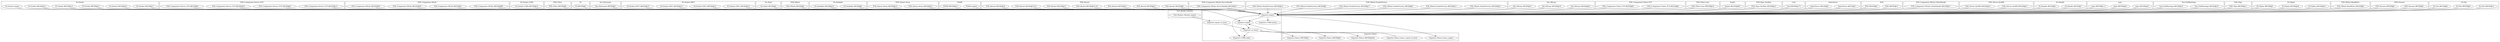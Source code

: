 digraph {
graph [overlap=false]
subgraph cluster_IO_File {
	label="IO::File";
	"IO::File::BEGIN@9";
	"IO::File::BEGIN@8";
	"IO::File::BEGIN@11";
}
subgraph cluster_POE_Component_Server_TCP {
	label="POE::Component::Server::TCP";
	"POE::Component::Server::TCP::BEGIN@10";
	"POE::Component::Server::TCP::BEGIN@9";
	"POE::Component::Server::TCP::BEGIN@12";
	"POE::Component::Server::TCP::BEGIN@8";
}
subgraph cluster_POE_Component_SSLify {
	label="POE::Component::SSLify";
	"POE::Component::SSLify::BEGIN@91";
	"POE::Component::SSLify::BEGIN@95";
	"POE::Component::SSLify::BEGIN@98";
	"POE::Component::SSLify::BEGIN@1";
}
subgraph cluster_Test_Builder_Module {
	label="Test::Builder::Module";
	"Test::Builder::Module::import";
}
subgraph cluster_IO_Socket_UNIX {
	label="IO::Socket::UNIX";
	"IO::Socket::UNIX::BEGIN@12";
}
subgraph cluster_Exporter {
	label="Exporter";
	"Exporter::import";
	"Exporter::as_heavy";
	"Exporter::export";
	"Exporter::CORE:match";
	"Exporter::export_to_level";
	"Exporter::CORE:subst";
}
subgraph cluster_POE_Filter {
	label="POE::Filter";
	"POE::Filter::BEGIN@8";
}
subgraph cluster_IO {
	label="IO";
	"IO::BEGIN@6";
}
subgraph cluster_Sys_Hostname {
	label="Sys::Hostname";
	"Sys::Hostname::BEGIN@5";
}
subgraph cluster_IO_Socket_INET {
	label="IO::Socket::INET";
	"IO::Socket::INET::BEGIN@13";
	"IO::Socket::INET::BEGIN@15";
	"IO::Socket::INET::BEGIN@14";
	"IO::Socket::INET::BEGIN@12";
}
subgraph cluster_Tie_Hash {
	label="Tie::Hash";
	"Tie::Hash::BEGIN@5";
}
subgraph cluster_POE_Wheel {
	label="POE::Wheel";
	"POE::Wheel::BEGIN@8";
}
subgraph cluster_IO_Socket {
	label="IO::Socket";
	"IO::Socket::BEGIN@11";
	"IO::Socket::BEGIN@13";
	"IO::Socket::import";
	"IO::Socket::BEGIN@12";
	"IO::Socket::BEGIN@17";
	"IO::Socket::BEGIN@16";
}
subgraph cluster_IO_Seekable {
	label="IO::Seekable";
	"IO::Seekable::BEGIN@6";
	"IO::Seekable::BEGIN@12";
}
subgraph cluster_Exporter_Heavy {
	label="Exporter::Heavy";
	"Exporter::Heavy::heavy_export_to_level";
	"Exporter::Heavy::BEGIN@3";
	"Exporter::Heavy::BEGIN@202";
	"Exporter::Heavy::BEGIN@4";
	"Exporter::Heavy::heavy_export";
}
subgraph cluster_POE_Queue_Array {
	label="POE::Queue::Array";
	"POE::Queue::Array::BEGIN@11";
	"POE::Queue::Array::BEGIN@12";
}
subgraph cluster_POSIX {
	label="POSIX";
	"POSIX::import";
	"POSIX::BEGIN@11";
}
subgraph cluster_POE_Kernel {
	label="POE::Kernel";
	"POE::Kernel::BEGIN@8";
	"POE::Kernel::BEGIN@12";
	"POE::Kernel::BEGIN@11";
	"POE::Kernel::BEGIN@14.19";
	"POE::Kernel::BEGIN@13";
	"POE::Kernel::BEGIN@16.21";
	"POE::Kernel::BEGIN@24";
}
subgraph cluster_POE_Component_SSLify_ServerHandle {
	label="POE::Component::SSLify::ServerHandle";
	"POE::Component::SSLify::ServerHandle::BEGIN@17";
}
subgraph cluster_POE_Wheel_SocketFactory {
	label="POE::Wheel::SocketFactory";
	"POE::Wheel::SocketFactory::BEGIN@8";
	"POE::Wheel::SocketFactory::BEGIN@12";
	"POE::Wheel::SocketFactory::BEGIN@53";
	"POE::Wheel::SocketFactory::BEGIN@11";
	"POE::Wheel::SocketFactory::BEGIN@9";
	"POE::Wheel::SocketFactory::BEGIN@17";
}
subgraph cluster_Net_SSLeay {
	label="Net::SSLeay";
	"Net::SSLeay::BEGIN@19";
	"Net::SSLeay::BEGIN@17";
	"Net::SSLeay::BEGIN@20";
}
subgraph cluster_POE_Component_Client_TCP {
	label="POE::Component::Client::TCP";
	"POE::Component::Client::TCP::BEGIN@8";
	"POE::Component::Client::TCP::BEGIN@9";
}
subgraph cluster_POE_Filter_Line {
	label="POE::Filter::Line";
	"POE::Filter::Line::BEGIN@10";
}
subgraph cluster_Socket {
	label="Socket";
	"Socket::BEGIN@687";
}
subgraph cluster_POE_Pipe_OneWay {
	label="POE::Pipe::OneWay";
	"POE::Pipe::OneWay::BEGIN@13";
}
subgraph cluster_Cwd {
	label="Cwd";
	"Cwd::BEGIN@171";
}
subgraph cluster_SelectSaver {
	label="SelectSaver";
	"SelectSaver::BEGIN@7";
	"SelectSaver::BEGIN@6";
}
subgraph cluster_POE {
	label="POE";
	"POE::BEGIN@11";
	"POE::BEGIN@6";
}
subgraph cluster_POE_Component_SSLify_ClientHandle {
	label="POE::Component::SSLify::ClientHandle";
	"POE::Component::SSLify::ClientHandle::BEGIN@17";
}
subgraph cluster_POE_Driver_SysRW {
	label="POE::Driver::SysRW";
	"POE::Driver::SysRW::BEGIN@12";
	"POE::Driver::SysRW::BEGIN@13";
}
subgraph cluster_IO_Handle {
	label="IO::Handle";
	"IO::Handle::BEGIN@7";
	"IO::Handle::BEGIN@6";
}
subgraph cluster_main {
	label="main";
	"main::BEGIN@41";
	"main::BEGIN@1.3";
	"main::BEGIN@22";
}
subgraph cluster_Test_FailWarnings {
	label="Test::FailWarnings";
	"Test::FailWarnings::BEGIN@10";
	"Test::FailWarnings::BEGIN@12";
}
subgraph cluster_POE_Pipe {
	label="POE::Pipe";
	"POE::Pipe::BEGIN@11";
}
subgraph cluster_IO_Pipely {
	label="IO::Pipely";
	"IO::Pipely::BEGIN@24";
	"IO::Pipely::BEGIN@9";
	"IO::Pipely::BEGIN@23";
}
subgraph cluster_POE_Wheel_ReadWrite {
	label="POE::Wheel::ReadWrite";
	"POE::Wheel::ReadWrite::BEGIN@8";
}
subgraph cluster_POE_Session {
	label="POE::Session";
	"POE::Session::BEGIN@9";
	"POE::Session::BEGIN@8";
}
"IO::File::BEGIN@9" -> "Exporter::import";
"IO::File::BEGIN@11" -> "Exporter::import";
"POE::Component::Server::TCP::BEGIN@10" -> "Exporter::import";
"main::BEGIN@22" -> "Exporter::import";
"POE::Component::Server::TCP::BEGIN@12" -> "Exporter::import";
"POE::Kernel::BEGIN@16.21" -> "Exporter::import";
"Tie::Hash::BEGIN@5" -> "Exporter::import";
"IO::Socket::INET::BEGIN@15" -> "Exporter::import";
"POE::Component::SSLify::BEGIN@91" -> "Exporter::import";
"POE::Component::Server::TCP::BEGIN@9" -> "Exporter::import";
"POE::Queue::Array::BEGIN@12" -> "Exporter::import";
"IO::Socket::BEGIN@17" -> "Exporter::import";
"POE::Component::SSLify::ClientHandle::BEGIN@17" -> "Exporter::import";
"POE::Wheel::SocketFactory::BEGIN@11" -> "Exporter::import";
"IO::File::BEGIN@8" -> "Exporter::import";
"main::BEGIN@41" -> "Exporter::import";
"POE::Driver::SysRW::BEGIN@12" -> "Exporter::import";
"Cwd::BEGIN@171" -> "Exporter::import";
"POE::Session::BEGIN@8" -> "Exporter::import";
"POE::Kernel::BEGIN@8" -> "Exporter::import";
"IO::Socket::BEGIN@12" -> "Exporter::import";
"POE::BEGIN@6" -> "Exporter::import";
"Net::SSLeay::BEGIN@20" -> "Exporter::import";
"POE::Kernel::BEGIN@13" -> "Exporter::import";
"POE::Kernel::BEGIN@24" -> "Exporter::import";
"IO::Pipely::BEGIN@23" -> "Exporter::import";
"IO::Socket::BEGIN@11" -> "Exporter::import";
"POE::Wheel::SocketFactory::BEGIN@17" -> "Exporter::import";
"POE::Queue::Array::BEGIN@11" -> "Exporter::import";
"IO::Socket::UNIX::BEGIN@12" -> "Exporter::import";
"IO::Handle::BEGIN@6" -> "Exporter::import";
"Sys::Hostname::BEGIN@5" -> "Exporter::import";
"POE::Component::SSLify::BEGIN@1" -> "Exporter::import";
"IO::Pipely::BEGIN@24" -> "Exporter::import";
"SelectSaver::BEGIN@7" -> "Exporter::import";
"Test::FailWarnings::BEGIN@10" -> "Exporter::import";
"POE::Component::SSLify::ServerHandle::BEGIN@17" -> "Exporter::import";
"IO::Socket::INET::BEGIN@14" -> "Exporter::import";
"IO::Socket::INET::BEGIN@13" -> "Exporter::import";
"POSIX::BEGIN@11" -> "Exporter::import";
"POE::Wheel::ReadWrite::BEGIN@8" -> "Exporter::import";
"IO::Handle::BEGIN@7" -> "Exporter::import";
"POE::Component::Client::TCP::BEGIN@8" -> "Exporter::import";
"POE::Wheel::SocketFactory::BEGIN@12" -> "Exporter::import";
"POSIX::import" -> "Exporter::import";
"main::BEGIN@1.3" -> "Exporter::import";
"Net::SSLeay::BEGIN@17" -> "Exporter::import";
"POE::Wheel::BEGIN@8" -> "Exporter::import";
"POE::Filter::BEGIN@8" -> "Exporter::import";
"POE::Pipe::OneWay::BEGIN@13" -> "Exporter::import";
"POE::Kernel::BEGIN@12" -> "Exporter::import";
"POE::Kernel::BEGIN@14.19" -> "Exporter::import";
"POE::Pipe::BEGIN@11" -> "Exporter::import";
"POE::Driver::SysRW::BEGIN@13" -> "Exporter::import";
"IO::Socket::BEGIN@13" -> "Exporter::import";
"IO::Seekable::BEGIN@12" -> "Exporter::import";
"Net::SSLeay::BEGIN@19" -> "Exporter::import";
"POE::BEGIN@11" -> "Exporter::import";
"IO::Pipely::BEGIN@9" -> "Exporter::import";
"POE::Session::BEGIN@9" -> "Exporter::import";
"IO::Seekable::BEGIN@6" -> "Exporter::import";
"POE::Component::Server::TCP::BEGIN@8" -> "Exporter::import";
"POE::Kernel::BEGIN@11" -> "Exporter::import";
"POE::Component::SSLify::BEGIN@98" -> "Exporter::import";
"POE::Component::SSLify::BEGIN@95" -> "Exporter::import";
"POE::Component::Client::TCP::BEGIN@9" -> "Exporter::import";
"POE::Wheel::SocketFactory::BEGIN@53" -> "Exporter::import";
"POE::Wheel::SocketFactory::BEGIN@8" -> "Exporter::import";
"IO::Socket::BEGIN@16" -> "Exporter::import";
"IO::Socket::INET::BEGIN@12" -> "Exporter::import";
"POE::Wheel::SocketFactory::BEGIN@9" -> "Exporter::import";
"Test::FailWarnings::BEGIN@12" -> "Exporter::import";
"Socket::BEGIN@687" -> "Exporter::import";
"POE::Filter::Line::BEGIN@10" -> "Exporter::import";
"SelectSaver::BEGIN@6" -> "Exporter::import";
"IO::BEGIN@6" -> "Exporter::import";
"Exporter::export_to_level" -> "Exporter::as_heavy";
"Exporter::export" -> "Exporter::as_heavy";
"Exporter::import" -> "Exporter::CORE:subst";
"Exporter::as_heavy" -> "Exporter::CORE:subst";
"Exporter::Heavy::heavy_export_to_level" -> "Exporter::export";
"IO::Socket::import" -> "Exporter::export";
"Exporter::import" -> "Exporter::export";
"Exporter::as_heavy" -> "Exporter::Heavy::BEGIN@3";
"Exporter::import" -> "Exporter::CORE:match";
"Exporter::as_heavy" -> "Exporter::Heavy::BEGIN@4";
"Exporter::import" -> "Exporter::Heavy::heavy_export";
"Exporter::as_heavy" -> "Exporter::Heavy::BEGIN@202";
"Test::Builder::Module::import" -> "Exporter::export_to_level";
}
